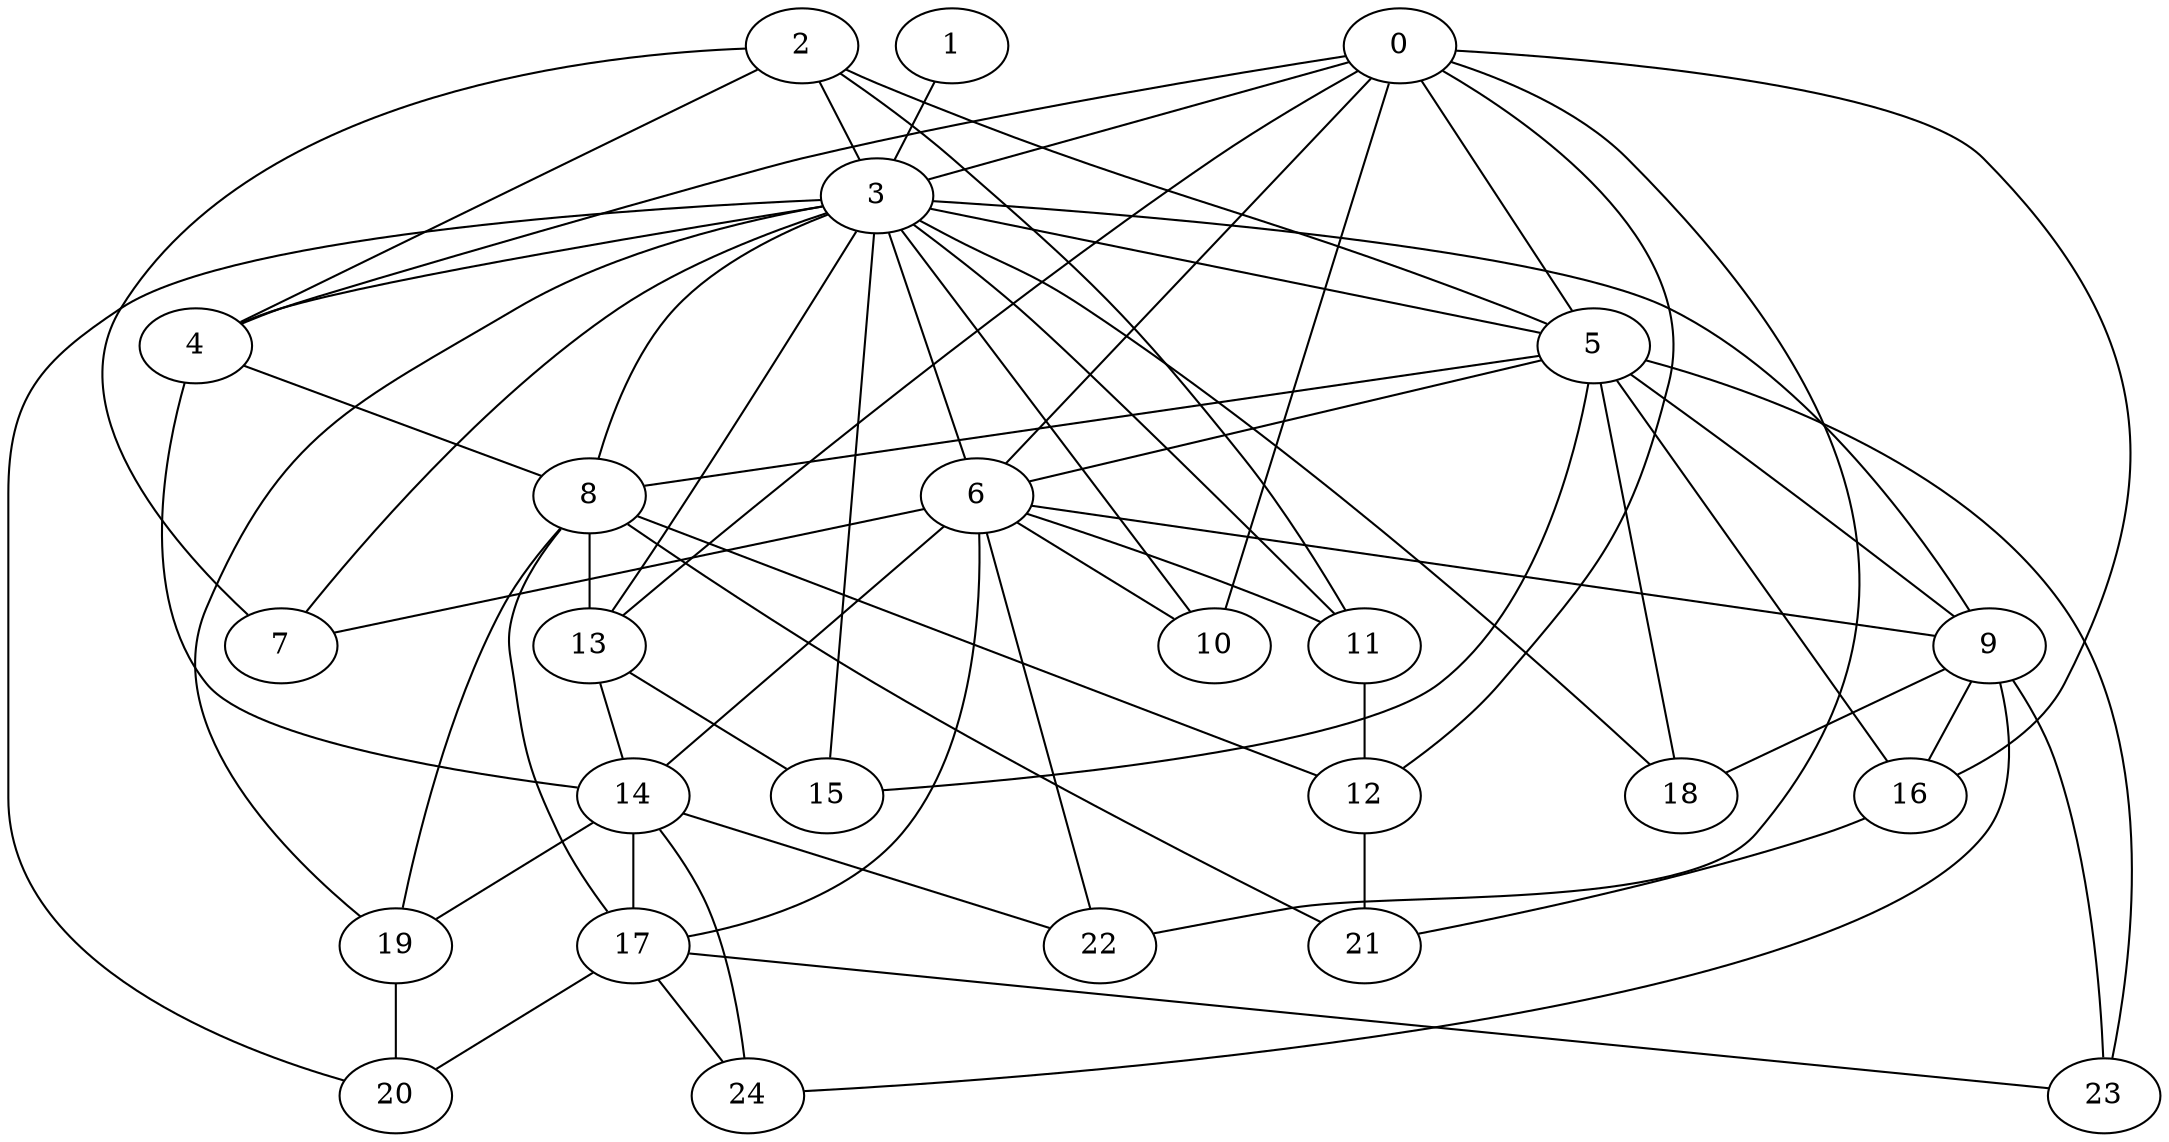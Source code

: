 strict graph "barabasi_albert_graph(25,3)" {
0;
1;
2;
3;
4;
5;
6;
7;
8;
9;
10;
11;
12;
13;
14;
15;
16;
17;
18;
19;
20;
21;
22;
23;
24;
0 -- 3  [is_available=True, prob="1.0"];
0 -- 4  [is_available=True, prob="0.231184332874"];
0 -- 5  [is_available=True, prob="0.402346915456"];
0 -- 6  [is_available=True, prob="0.97025861101"];
0 -- 10  [is_available=True, prob="0.84540943453"];
0 -- 12  [is_available=True, prob="0.136715165561"];
0 -- 13  [is_available=True, prob="0.414357410154"];
0 -- 16  [is_available=True, prob="1.0"];
0 -- 22  [is_available=True, prob="0.725684246809"];
1 -- 3  [is_available=True, prob="0.0257791727975"];
2 -- 11  [is_available=True, prob="0.320755942022"];
2 -- 3  [is_available=True, prob="0.619546974475"];
2 -- 4  [is_available=True, prob="0.932019452257"];
2 -- 5  [is_available=True, prob="1.0"];
2 -- 7  [is_available=True, prob="0.742443745422"];
3 -- 4  [is_available=True, prob="0.300580907153"];
3 -- 5  [is_available=True, prob="0.364833099817"];
3 -- 6  [is_available=True, prob="0.825278874473"];
3 -- 7  [is_available=True, prob="0.00556650618428"];
3 -- 8  [is_available=True, prob="0.834035363581"];
3 -- 9  [is_available=True, prob="0.646432005503"];
3 -- 10  [is_available=True, prob="0.160170354042"];
3 -- 11  [is_available=True, prob="0.564579783141"];
3 -- 13  [is_available=True, prob="0.248363373243"];
3 -- 15  [is_available=True, prob="1.0"];
3 -- 18  [is_available=True, prob="0.321092188146"];
3 -- 19  [is_available=True, prob="0.629537408753"];
3 -- 20  [is_available=True, prob="0.719976276752"];
4 -- 8  [is_available=True, prob="0.942942923588"];
4 -- 14  [is_available=True, prob="1.0"];
5 -- 6  [is_available=True, prob="0.0289091773874"];
5 -- 8  [is_available=True, prob="0.543720485342"];
5 -- 9  [is_available=True, prob="0.769688110347"];
5 -- 15  [is_available=True, prob="0.592324323576"];
5 -- 16  [is_available=True, prob="0.207280551169"];
5 -- 18  [is_available=True, prob="0.909730599147"];
5 -- 23  [is_available=True, prob="1.0"];
6 -- 7  [is_available=True, prob="0.114065900419"];
6 -- 9  [is_available=True, prob="1.0"];
6 -- 10  [is_available=True, prob="1.0"];
6 -- 11  [is_available=True, prob="0.376137891411"];
6 -- 14  [is_available=True, prob="0.144388967788"];
6 -- 17  [is_available=True, prob="0.833999197022"];
6 -- 22  [is_available=True, prob="0.242400055487"];
8 -- 12  [is_available=True, prob="1.0"];
8 -- 13  [is_available=True, prob="0.830194486747"];
8 -- 17  [is_available=True, prob="1.0"];
8 -- 19  [is_available=True, prob="0.564980275129"];
8 -- 21  [is_available=True, prob="0.977738882926"];
9 -- 16  [is_available=True, prob="0.11106628695"];
9 -- 18  [is_available=True, prob="0.584648326428"];
9 -- 23  [is_available=True, prob="0.248077744435"];
9 -- 24  [is_available=True, prob="0.835292660655"];
11 -- 12  [is_available=True, prob="0.873948957822"];
12 -- 21  [is_available=True, prob="0.918388511083"];
13 -- 14  [is_available=True, prob="0.127956055614"];
13 -- 15  [is_available=True, prob="0.853460289949"];
14 -- 17  [is_available=True, prob="1.0"];
14 -- 19  [is_available=True, prob="1.0"];
14 -- 22  [is_available=True, prob="0.822297822809"];
14 -- 24  [is_available=True, prob="0.887305461351"];
16 -- 21  [is_available=True, prob="0.416423910096"];
17 -- 20  [is_available=True, prob="0.227505100322"];
17 -- 23  [is_available=True, prob="0.0716282325669"];
17 -- 24  [is_available=True, prob="0.275766285862"];
19 -- 20  [is_available=True, prob="0.115088320747"];
}
